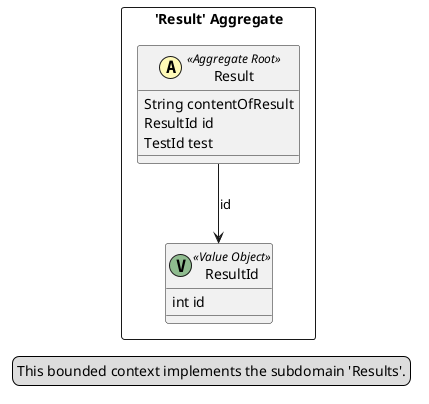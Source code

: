 @startuml

skinparam componentStyle uml2

package "'Result' Aggregate" <<Rectangle>> {
	class Result <<(A,#fffab8) Aggregate Root>> {
		String contentOfResult
		ResultId id
		TestId test
	}
	class ResultId <<(V,DarkSeaGreen) Value Object>> {
		int id
	}
}
Result --> ResultId : id
legend left
  This bounded context implements the subdomain 'Results'.
end legend


@enduml
